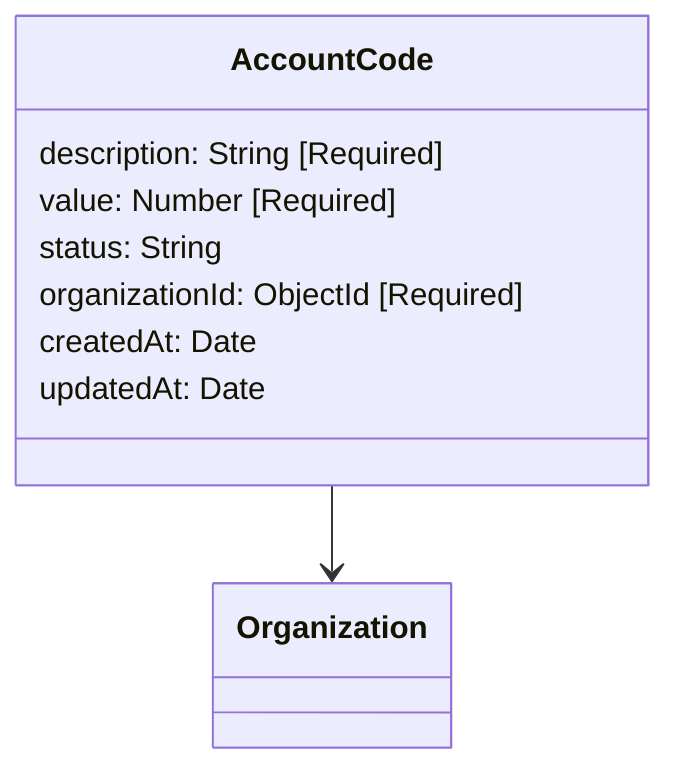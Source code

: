 classDiagram
  class AccountCode {
    description: String [Required]
    value: Number [Required]
    status: String
    organizationId: ObjectId [Required]
    createdAt: Date
    updatedAt: Date
  }

  AccountCode --> Organization